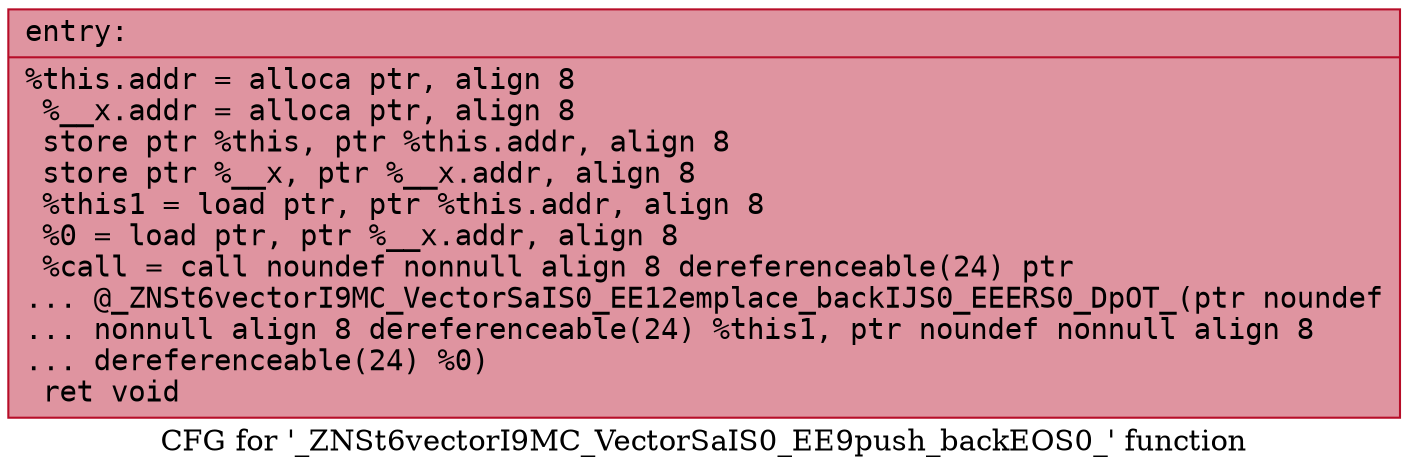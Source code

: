 digraph "CFG for '_ZNSt6vectorI9MC_VectorSaIS0_EE9push_backEOS0_' function" {
	label="CFG for '_ZNSt6vectorI9MC_VectorSaIS0_EE9push_backEOS0_' function";

	Node0x55dab4811ea0 [shape=record,color="#b70d28ff", style=filled, fillcolor="#b70d2870" fontname="Courier",label="{entry:\l|  %this.addr = alloca ptr, align 8\l  %__x.addr = alloca ptr, align 8\l  store ptr %this, ptr %this.addr, align 8\l  store ptr %__x, ptr %__x.addr, align 8\l  %this1 = load ptr, ptr %this.addr, align 8\l  %0 = load ptr, ptr %__x.addr, align 8\l  %call = call noundef nonnull align 8 dereferenceable(24) ptr\l... @_ZNSt6vectorI9MC_VectorSaIS0_EE12emplace_backIJS0_EEERS0_DpOT_(ptr noundef\l... nonnull align 8 dereferenceable(24) %this1, ptr noundef nonnull align 8\l... dereferenceable(24) %0)\l  ret void\l}"];
}
